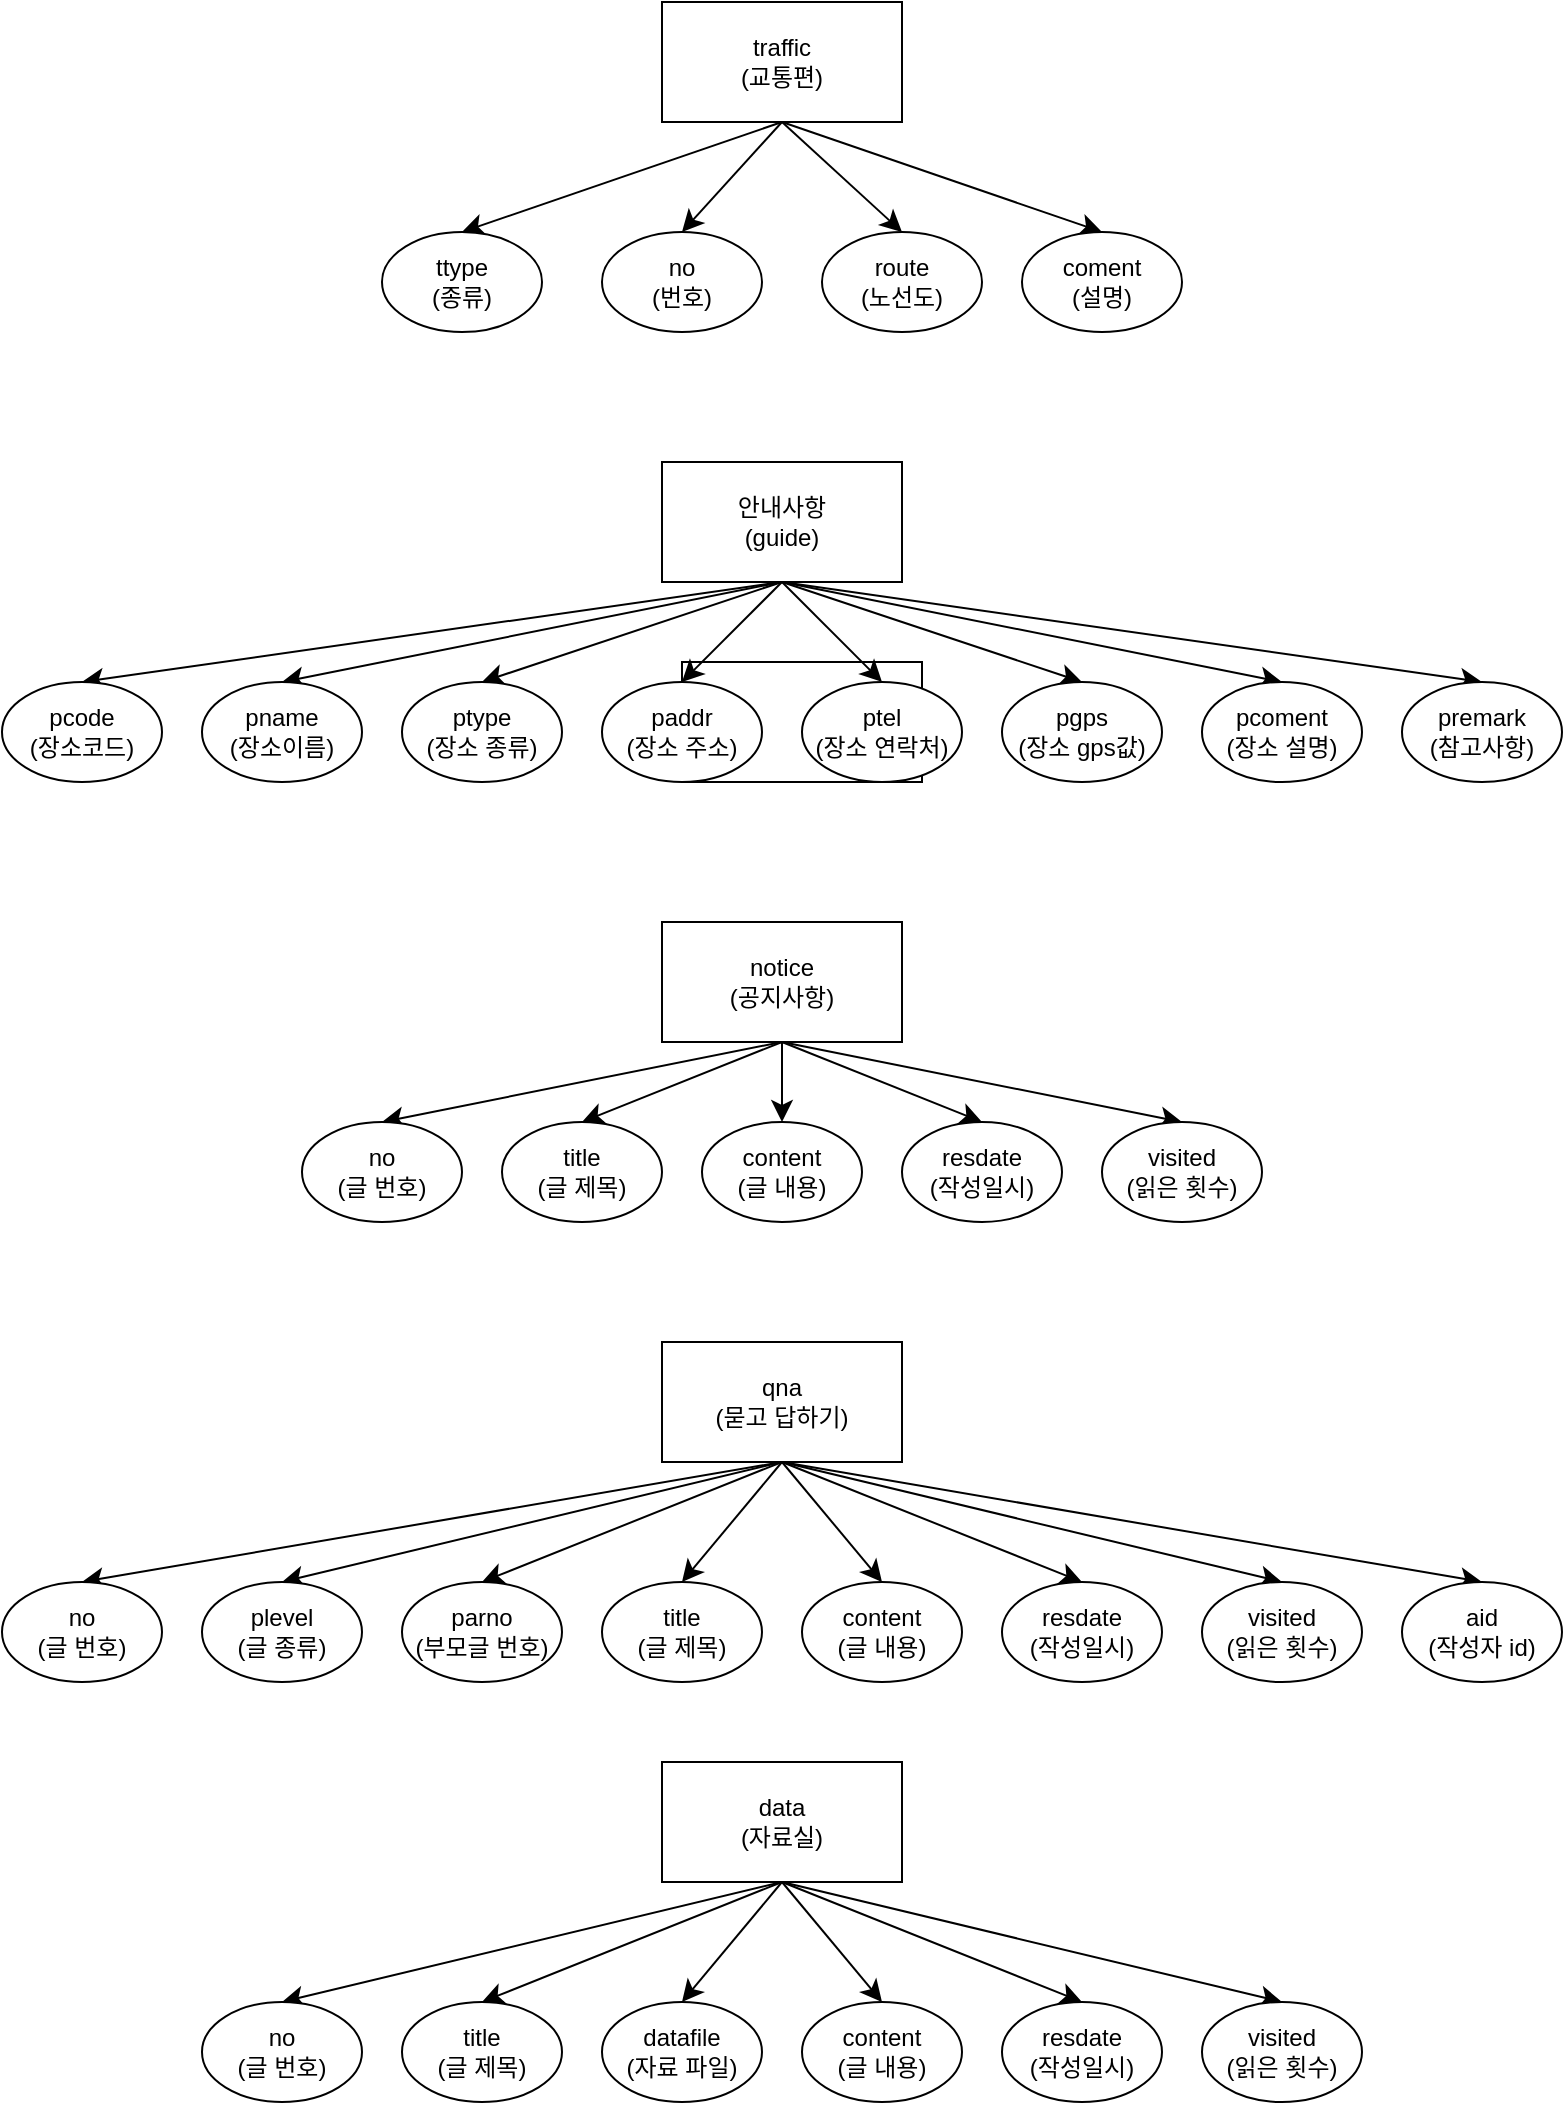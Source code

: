 <mxfile version="24.2.1" type="device">
  <diagram name="페이지-1" id="47vKFB3VLX7XfeOKEyLG">
    <mxGraphModel dx="1674" dy="830" grid="1" gridSize="10" guides="1" tooltips="1" connect="1" arrows="1" fold="1" page="1" pageScale="1" pageWidth="827" pageHeight="1169" math="0" shadow="0">
      <root>
        <mxCell id="0" />
        <mxCell id="1" parent="0" />
        <mxCell id="5orU53A0b2sqA4dqnFqH-1" value="" style="rounded=0;whiteSpace=wrap;html=1;" parent="1" vertex="1">
          <mxGeometry x="350" y="400" width="120" height="60" as="geometry" />
        </mxCell>
        <mxCell id="3YHKIk54glQ2s1RMrXVU-1" style="edgeStyle=none;curved=1;rounded=0;orthogonalLoop=1;jettySize=auto;html=1;exitX=0.5;exitY=1;exitDx=0;exitDy=0;entryX=0.5;entryY=0;entryDx=0;entryDy=0;fontSize=12;startSize=8;endSize=8;" edge="1" parent="1" source="3YHKIk54glQ2s1RMrXVU-5" target="3YHKIk54glQ2s1RMrXVU-6">
          <mxGeometry relative="1" as="geometry" />
        </mxCell>
        <mxCell id="3YHKIk54glQ2s1RMrXVU-2" style="edgeStyle=none;curved=1;rounded=0;orthogonalLoop=1;jettySize=auto;html=1;exitX=0.5;exitY=1;exitDx=0;exitDy=0;entryX=0.5;entryY=0;entryDx=0;entryDy=0;fontSize=12;startSize=8;endSize=8;" edge="1" parent="1" source="3YHKIk54glQ2s1RMrXVU-5" target="3YHKIk54glQ2s1RMrXVU-8">
          <mxGeometry relative="1" as="geometry" />
        </mxCell>
        <mxCell id="3YHKIk54glQ2s1RMrXVU-3" style="edgeStyle=none;curved=1;rounded=0;orthogonalLoop=1;jettySize=auto;html=1;exitX=0.5;exitY=1;exitDx=0;exitDy=0;entryX=0.5;entryY=0;entryDx=0;entryDy=0;fontSize=12;startSize=8;endSize=8;" edge="1" parent="1" source="3YHKIk54glQ2s1RMrXVU-5" target="3YHKIk54glQ2s1RMrXVU-7">
          <mxGeometry relative="1" as="geometry" />
        </mxCell>
        <mxCell id="3YHKIk54glQ2s1RMrXVU-4" style="edgeStyle=none;curved=1;rounded=0;orthogonalLoop=1;jettySize=auto;html=1;exitX=0.5;exitY=1;exitDx=0;exitDy=0;entryX=0.5;entryY=0;entryDx=0;entryDy=0;fontSize=12;startSize=8;endSize=8;" edge="1" parent="1" source="3YHKIk54glQ2s1RMrXVU-5" target="3YHKIk54glQ2s1RMrXVU-9">
          <mxGeometry relative="1" as="geometry" />
        </mxCell>
        <mxCell id="3YHKIk54glQ2s1RMrXVU-5" value="traffic&lt;br&gt;(교통편)" style="rounded=0;whiteSpace=wrap;html=1;" vertex="1" parent="1">
          <mxGeometry x="340" y="70" width="120" height="60" as="geometry" />
        </mxCell>
        <mxCell id="3YHKIk54glQ2s1RMrXVU-6" value="ttype&lt;br&gt;(종류)" style="ellipse;whiteSpace=wrap;html=1;" vertex="1" parent="1">
          <mxGeometry x="200" y="185" width="80" height="50" as="geometry" />
        </mxCell>
        <mxCell id="3YHKIk54glQ2s1RMrXVU-7" value="route&lt;br&gt;(노선도)" style="ellipse;whiteSpace=wrap;html=1;" vertex="1" parent="1">
          <mxGeometry x="420" y="185" width="80" height="50" as="geometry" />
        </mxCell>
        <mxCell id="3YHKIk54glQ2s1RMrXVU-8" value="no&lt;br&gt;(번호)" style="ellipse;whiteSpace=wrap;html=1;" vertex="1" parent="1">
          <mxGeometry x="310" y="185" width="80" height="50" as="geometry" />
        </mxCell>
        <mxCell id="3YHKIk54glQ2s1RMrXVU-9" value="coment&lt;br&gt;(설명)" style="ellipse;whiteSpace=wrap;html=1;" vertex="1" parent="1">
          <mxGeometry x="520" y="185" width="80" height="50" as="geometry" />
        </mxCell>
        <mxCell id="3YHKIk54glQ2s1RMrXVU-10" style="edgeStyle=none;curved=1;rounded=0;orthogonalLoop=1;jettySize=auto;html=1;exitX=0.5;exitY=1;exitDx=0;exitDy=0;entryX=0.5;entryY=0;entryDx=0;entryDy=0;fontSize=12;startSize=8;endSize=8;" edge="1" parent="1" source="3YHKIk54glQ2s1RMrXVU-18" target="3YHKIk54glQ2s1RMrXVU-19">
          <mxGeometry relative="1" as="geometry" />
        </mxCell>
        <mxCell id="3YHKIk54glQ2s1RMrXVU-11" style="edgeStyle=none;curved=1;rounded=0;orthogonalLoop=1;jettySize=auto;html=1;exitX=0.5;exitY=1;exitDx=0;exitDy=0;entryX=0.5;entryY=0;entryDx=0;entryDy=0;fontSize=12;startSize=8;endSize=8;" edge="1" parent="1" source="3YHKIk54glQ2s1RMrXVU-18" target="3YHKIk54glQ2s1RMrXVU-20">
          <mxGeometry relative="1" as="geometry" />
        </mxCell>
        <mxCell id="3YHKIk54glQ2s1RMrXVU-12" style="edgeStyle=none;curved=1;rounded=0;orthogonalLoop=1;jettySize=auto;html=1;exitX=0.5;exitY=1;exitDx=0;exitDy=0;entryX=0.5;entryY=0;entryDx=0;entryDy=0;fontSize=12;startSize=8;endSize=8;" edge="1" parent="1" source="3YHKIk54glQ2s1RMrXVU-18" target="3YHKIk54glQ2s1RMrXVU-21">
          <mxGeometry relative="1" as="geometry" />
        </mxCell>
        <mxCell id="3YHKIk54glQ2s1RMrXVU-13" style="edgeStyle=none;curved=1;rounded=0;orthogonalLoop=1;jettySize=auto;html=1;exitX=0.5;exitY=1;exitDx=0;exitDy=0;entryX=0.5;entryY=0;entryDx=0;entryDy=0;fontSize=12;startSize=8;endSize=8;" edge="1" parent="1" source="3YHKIk54glQ2s1RMrXVU-18" target="3YHKIk54glQ2s1RMrXVU-22">
          <mxGeometry relative="1" as="geometry" />
        </mxCell>
        <mxCell id="3YHKIk54glQ2s1RMrXVU-14" style="edgeStyle=none;curved=1;rounded=0;orthogonalLoop=1;jettySize=auto;html=1;exitX=0.5;exitY=1;exitDx=0;exitDy=0;entryX=0.5;entryY=0;entryDx=0;entryDy=0;fontSize=12;startSize=8;endSize=8;" edge="1" parent="1" source="3YHKIk54glQ2s1RMrXVU-18" target="3YHKIk54glQ2s1RMrXVU-23">
          <mxGeometry relative="1" as="geometry" />
        </mxCell>
        <mxCell id="3YHKIk54glQ2s1RMrXVU-15" style="edgeStyle=none;curved=1;rounded=0;orthogonalLoop=1;jettySize=auto;html=1;exitX=0.5;exitY=1;exitDx=0;exitDy=0;entryX=0.5;entryY=0;entryDx=0;entryDy=0;fontSize=12;startSize=8;endSize=8;" edge="1" parent="1" source="3YHKIk54glQ2s1RMrXVU-18" target="3YHKIk54glQ2s1RMrXVU-24">
          <mxGeometry relative="1" as="geometry" />
        </mxCell>
        <mxCell id="3YHKIk54glQ2s1RMrXVU-16" style="edgeStyle=none;curved=1;rounded=0;orthogonalLoop=1;jettySize=auto;html=1;exitX=0.5;exitY=1;exitDx=0;exitDy=0;entryX=0.5;entryY=0;entryDx=0;entryDy=0;fontSize=12;startSize=8;endSize=8;" edge="1" parent="1" source="3YHKIk54glQ2s1RMrXVU-18" target="3YHKIk54glQ2s1RMrXVU-25">
          <mxGeometry relative="1" as="geometry" />
        </mxCell>
        <mxCell id="3YHKIk54glQ2s1RMrXVU-17" style="edgeStyle=none;curved=1;rounded=0;orthogonalLoop=1;jettySize=auto;html=1;exitX=0.5;exitY=1;exitDx=0;exitDy=0;entryX=0.5;entryY=0;entryDx=0;entryDy=0;fontSize=12;startSize=8;endSize=8;" edge="1" parent="1" source="3YHKIk54glQ2s1RMrXVU-18" target="3YHKIk54glQ2s1RMrXVU-26">
          <mxGeometry relative="1" as="geometry" />
        </mxCell>
        <mxCell id="3YHKIk54glQ2s1RMrXVU-18" value="안내사항&lt;br&gt;(guide)" style="rounded=0;whiteSpace=wrap;html=1;" vertex="1" parent="1">
          <mxGeometry x="340" y="300" width="120" height="60" as="geometry" />
        </mxCell>
        <mxCell id="3YHKIk54glQ2s1RMrXVU-19" value="pcode&lt;br&gt;(장소코드)" style="ellipse;whiteSpace=wrap;html=1;" vertex="1" parent="1">
          <mxGeometry x="10" y="410" width="80" height="50" as="geometry" />
        </mxCell>
        <mxCell id="3YHKIk54glQ2s1RMrXVU-20" value="pname&lt;div&gt;(장소이름)&lt;/div&gt;" style="ellipse;whiteSpace=wrap;html=1;" vertex="1" parent="1">
          <mxGeometry x="110" y="410" width="80" height="50" as="geometry" />
        </mxCell>
        <mxCell id="3YHKIk54glQ2s1RMrXVU-21" value="ptype&lt;br&gt;(장소 종류)" style="ellipse;whiteSpace=wrap;html=1;" vertex="1" parent="1">
          <mxGeometry x="210" y="410" width="80" height="50" as="geometry" />
        </mxCell>
        <mxCell id="3YHKIk54glQ2s1RMrXVU-22" value="paddr&lt;div&gt;(장소 주소)&lt;/div&gt;" style="ellipse;whiteSpace=wrap;html=1;" vertex="1" parent="1">
          <mxGeometry x="310" y="410" width="80" height="50" as="geometry" />
        </mxCell>
        <mxCell id="3YHKIk54glQ2s1RMrXVU-23" value="ptel&lt;div&gt;(장소 연락처)&lt;/div&gt;" style="ellipse;whiteSpace=wrap;html=1;" vertex="1" parent="1">
          <mxGeometry x="410" y="410" width="80" height="50" as="geometry" />
        </mxCell>
        <mxCell id="3YHKIk54glQ2s1RMrXVU-24" value="pgps&lt;div&gt;(장소 gps값)&lt;/div&gt;" style="ellipse;whiteSpace=wrap;html=1;" vertex="1" parent="1">
          <mxGeometry x="510" y="410" width="80" height="50" as="geometry" />
        </mxCell>
        <mxCell id="3YHKIk54glQ2s1RMrXVU-25" value="pcoment&lt;div&gt;(장소 설명)&lt;/div&gt;" style="ellipse;whiteSpace=wrap;html=1;" vertex="1" parent="1">
          <mxGeometry x="610" y="410" width="80" height="50" as="geometry" />
        </mxCell>
        <mxCell id="3YHKIk54glQ2s1RMrXVU-26" value="premark&lt;div&gt;(참고사항)&lt;/div&gt;" style="ellipse;whiteSpace=wrap;html=1;" vertex="1" parent="1">
          <mxGeometry x="710" y="410" width="80" height="50" as="geometry" />
        </mxCell>
        <mxCell id="3YHKIk54glQ2s1RMrXVU-27" style="edgeStyle=none;curved=1;rounded=0;orthogonalLoop=1;jettySize=auto;html=1;exitX=0.5;exitY=1;exitDx=0;exitDy=0;entryX=0.5;entryY=0;entryDx=0;entryDy=0;fontSize=12;startSize=8;endSize=8;" edge="1" parent="1" source="3YHKIk54glQ2s1RMrXVU-32" target="3YHKIk54glQ2s1RMrXVU-33">
          <mxGeometry relative="1" as="geometry" />
        </mxCell>
        <mxCell id="3YHKIk54glQ2s1RMrXVU-28" style="edgeStyle=none;curved=1;rounded=0;orthogonalLoop=1;jettySize=auto;html=1;exitX=0.5;exitY=1;exitDx=0;exitDy=0;entryX=0.5;entryY=0;entryDx=0;entryDy=0;fontSize=12;startSize=8;endSize=8;" edge="1" parent="1" source="3YHKIk54glQ2s1RMrXVU-32" target="3YHKIk54glQ2s1RMrXVU-34">
          <mxGeometry relative="1" as="geometry" />
        </mxCell>
        <mxCell id="3YHKIk54glQ2s1RMrXVU-29" style="edgeStyle=none;curved=1;rounded=0;orthogonalLoop=1;jettySize=auto;html=1;exitX=0.5;exitY=1;exitDx=0;exitDy=0;entryX=0.5;entryY=0;entryDx=0;entryDy=0;fontSize=12;startSize=8;endSize=8;" edge="1" parent="1" source="3YHKIk54glQ2s1RMrXVU-32" target="3YHKIk54glQ2s1RMrXVU-35">
          <mxGeometry relative="1" as="geometry" />
        </mxCell>
        <mxCell id="3YHKIk54glQ2s1RMrXVU-30" style="edgeStyle=none;curved=1;rounded=0;orthogonalLoop=1;jettySize=auto;html=1;exitX=0.5;exitY=1;exitDx=0;exitDy=0;entryX=0.5;entryY=0;entryDx=0;entryDy=0;fontSize=12;startSize=8;endSize=8;" edge="1" parent="1" source="3YHKIk54glQ2s1RMrXVU-32" target="3YHKIk54glQ2s1RMrXVU-36">
          <mxGeometry relative="1" as="geometry" />
        </mxCell>
        <mxCell id="3YHKIk54glQ2s1RMrXVU-31" style="edgeStyle=none;curved=1;rounded=0;orthogonalLoop=1;jettySize=auto;html=1;exitX=0.5;exitY=1;exitDx=0;exitDy=0;entryX=0.5;entryY=0;entryDx=0;entryDy=0;fontSize=12;startSize=8;endSize=8;" edge="1" parent="1" source="3YHKIk54glQ2s1RMrXVU-32" target="3YHKIk54glQ2s1RMrXVU-37">
          <mxGeometry relative="1" as="geometry" />
        </mxCell>
        <mxCell id="3YHKIk54glQ2s1RMrXVU-32" value="notice&lt;div&gt;(공지사항)&lt;/div&gt;" style="rounded=0;whiteSpace=wrap;html=1;" vertex="1" parent="1">
          <mxGeometry x="340" y="530" width="120" height="60" as="geometry" />
        </mxCell>
        <mxCell id="3YHKIk54glQ2s1RMrXVU-33" value="no&lt;div&gt;(글 번호)&lt;/div&gt;" style="ellipse;whiteSpace=wrap;html=1;" vertex="1" parent="1">
          <mxGeometry x="160" y="630" width="80" height="50" as="geometry" />
        </mxCell>
        <mxCell id="3YHKIk54glQ2s1RMrXVU-34" value="&lt;span style=&quot;background-color: initial;&quot;&gt;title&lt;/span&gt;&lt;div&gt;&lt;span style=&quot;background-color: initial;&quot;&gt;(글 제목)&lt;/span&gt;&lt;/div&gt;" style="ellipse;whiteSpace=wrap;html=1;" vertex="1" parent="1">
          <mxGeometry x="260" y="630" width="80" height="50" as="geometry" />
        </mxCell>
        <mxCell id="3YHKIk54glQ2s1RMrXVU-35" value="content&lt;br&gt;&lt;div&gt;&lt;span style=&quot;background-color: initial;&quot;&gt;(글 내용)&lt;/span&gt;&lt;/div&gt;" style="ellipse;whiteSpace=wrap;html=1;" vertex="1" parent="1">
          <mxGeometry x="360" y="630" width="80" height="50" as="geometry" />
        </mxCell>
        <mxCell id="3YHKIk54glQ2s1RMrXVU-36" value="resdate&lt;div&gt;(작성일시)&lt;/div&gt;" style="ellipse;whiteSpace=wrap;html=1;" vertex="1" parent="1">
          <mxGeometry x="460" y="630" width="80" height="50" as="geometry" />
        </mxCell>
        <mxCell id="3YHKIk54glQ2s1RMrXVU-37" value="&lt;div&gt;visited&lt;/div&gt;&lt;div&gt;(읽은 횟수)&lt;/div&gt;" style="ellipse;whiteSpace=wrap;html=1;" vertex="1" parent="1">
          <mxGeometry x="560" y="630" width="80" height="50" as="geometry" />
        </mxCell>
        <mxCell id="3YHKIk54glQ2s1RMrXVU-38" style="edgeStyle=none;curved=1;rounded=0;orthogonalLoop=1;jettySize=auto;html=1;exitX=0.5;exitY=1;exitDx=0;exitDy=0;entryX=0.5;entryY=0;entryDx=0;entryDy=0;fontSize=12;startSize=8;endSize=8;" edge="1" parent="1" source="3YHKIk54glQ2s1RMrXVU-46" target="3YHKIk54glQ2s1RMrXVU-47">
          <mxGeometry relative="1" as="geometry" />
        </mxCell>
        <mxCell id="3YHKIk54glQ2s1RMrXVU-39" style="edgeStyle=none;curved=1;rounded=0;orthogonalLoop=1;jettySize=auto;html=1;exitX=0.5;exitY=1;exitDx=0;exitDy=0;entryX=0.5;entryY=0;entryDx=0;entryDy=0;fontSize=12;startSize=8;endSize=8;" edge="1" parent="1" source="3YHKIk54glQ2s1RMrXVU-46" target="3YHKIk54glQ2s1RMrXVU-49">
          <mxGeometry relative="1" as="geometry" />
        </mxCell>
        <mxCell id="3YHKIk54glQ2s1RMrXVU-40" style="edgeStyle=none;curved=1;rounded=0;orthogonalLoop=1;jettySize=auto;html=1;exitX=0.5;exitY=1;exitDx=0;exitDy=0;entryX=0.5;entryY=0;entryDx=0;entryDy=0;fontSize=12;startSize=8;endSize=8;" edge="1" parent="1" source="3YHKIk54glQ2s1RMrXVU-46" target="3YHKIk54glQ2s1RMrXVU-48">
          <mxGeometry relative="1" as="geometry" />
        </mxCell>
        <mxCell id="3YHKIk54glQ2s1RMrXVU-41" style="edgeStyle=none;curved=1;rounded=0;orthogonalLoop=1;jettySize=auto;html=1;exitX=0.5;exitY=1;exitDx=0;exitDy=0;entryX=0.5;entryY=0;entryDx=0;entryDy=0;fontSize=12;startSize=8;endSize=8;" edge="1" parent="1" source="3YHKIk54glQ2s1RMrXVU-46" target="3YHKIk54glQ2s1RMrXVU-50">
          <mxGeometry relative="1" as="geometry" />
        </mxCell>
        <mxCell id="3YHKIk54glQ2s1RMrXVU-42" style="edgeStyle=none;curved=1;rounded=0;orthogonalLoop=1;jettySize=auto;html=1;exitX=0.5;exitY=1;exitDx=0;exitDy=0;entryX=0.5;entryY=0;entryDx=0;entryDy=0;fontSize=12;startSize=8;endSize=8;" edge="1" parent="1" source="3YHKIk54glQ2s1RMrXVU-46" target="3YHKIk54glQ2s1RMrXVU-51">
          <mxGeometry relative="1" as="geometry" />
        </mxCell>
        <mxCell id="3YHKIk54glQ2s1RMrXVU-43" style="edgeStyle=none;curved=1;rounded=0;orthogonalLoop=1;jettySize=auto;html=1;exitX=0.5;exitY=1;exitDx=0;exitDy=0;entryX=0.5;entryY=0;entryDx=0;entryDy=0;fontSize=12;startSize=8;endSize=8;" edge="1" parent="1" source="3YHKIk54glQ2s1RMrXVU-46" target="3YHKIk54glQ2s1RMrXVU-52">
          <mxGeometry relative="1" as="geometry" />
        </mxCell>
        <mxCell id="3YHKIk54glQ2s1RMrXVU-44" style="edgeStyle=none;curved=1;rounded=0;orthogonalLoop=1;jettySize=auto;html=1;exitX=0.5;exitY=1;exitDx=0;exitDy=0;entryX=0.5;entryY=0;entryDx=0;entryDy=0;fontSize=12;startSize=8;endSize=8;" edge="1" parent="1" source="3YHKIk54glQ2s1RMrXVU-46" target="3YHKIk54glQ2s1RMrXVU-53">
          <mxGeometry relative="1" as="geometry" />
        </mxCell>
        <mxCell id="3YHKIk54glQ2s1RMrXVU-45" style="edgeStyle=none;curved=1;rounded=0;orthogonalLoop=1;jettySize=auto;html=1;exitX=0.5;exitY=1;exitDx=0;exitDy=0;entryX=0.5;entryY=0;entryDx=0;entryDy=0;fontSize=12;startSize=8;endSize=8;" edge="1" parent="1" source="3YHKIk54glQ2s1RMrXVU-46" target="3YHKIk54glQ2s1RMrXVU-54">
          <mxGeometry relative="1" as="geometry" />
        </mxCell>
        <mxCell id="3YHKIk54glQ2s1RMrXVU-46" value="&lt;div&gt;qna&lt;/div&gt;&lt;div&gt;(묻고 답하기)&lt;/div&gt;" style="rounded=0;whiteSpace=wrap;html=1;" vertex="1" parent="1">
          <mxGeometry x="340" y="740" width="120" height="60" as="geometry" />
        </mxCell>
        <mxCell id="3YHKIk54glQ2s1RMrXVU-47" value="no&lt;div&gt;(글 번호)&lt;/div&gt;" style="ellipse;whiteSpace=wrap;html=1;" vertex="1" parent="1">
          <mxGeometry x="10" y="860" width="80" height="50" as="geometry" />
        </mxCell>
        <mxCell id="3YHKIk54glQ2s1RMrXVU-48" value="parno&lt;br&gt;&lt;div&gt;&lt;span style=&quot;background-color: initial;&quot;&gt;(부모글 번호)&lt;/span&gt;&lt;/div&gt;" style="ellipse;whiteSpace=wrap;html=1;" vertex="1" parent="1">
          <mxGeometry x="210" y="860" width="80" height="50" as="geometry" />
        </mxCell>
        <mxCell id="3YHKIk54glQ2s1RMrXVU-49" value="plevel&lt;br&gt;&lt;div&gt;&lt;span style=&quot;background-color: initial;&quot;&gt;(글 종류)&lt;/span&gt;&lt;/div&gt;" style="ellipse;whiteSpace=wrap;html=1;" vertex="1" parent="1">
          <mxGeometry x="110" y="860" width="80" height="50" as="geometry" />
        </mxCell>
        <mxCell id="3YHKIk54glQ2s1RMrXVU-50" value="&lt;div&gt;title&lt;/div&gt;&lt;div&gt;(글 제목)&lt;/div&gt;" style="ellipse;whiteSpace=wrap;html=1;" vertex="1" parent="1">
          <mxGeometry x="310" y="860" width="80" height="50" as="geometry" />
        </mxCell>
        <mxCell id="3YHKIk54glQ2s1RMrXVU-51" value="&lt;div&gt;content&lt;/div&gt;&lt;div&gt;(글 내용)&lt;/div&gt;" style="ellipse;whiteSpace=wrap;html=1;" vertex="1" parent="1">
          <mxGeometry x="410" y="860" width="80" height="50" as="geometry" />
        </mxCell>
        <mxCell id="3YHKIk54glQ2s1RMrXVU-52" value="resdate&lt;div&gt;(작성일시)&lt;/div&gt;" style="ellipse;whiteSpace=wrap;html=1;" vertex="1" parent="1">
          <mxGeometry x="510" y="860" width="80" height="50" as="geometry" />
        </mxCell>
        <mxCell id="3YHKIk54glQ2s1RMrXVU-53" value="&lt;div&gt;visited&lt;/div&gt;&lt;div&gt;(읽은 횟수)&lt;/div&gt;" style="ellipse;whiteSpace=wrap;html=1;" vertex="1" parent="1">
          <mxGeometry x="610" y="860" width="80" height="50" as="geometry" />
        </mxCell>
        <mxCell id="3YHKIk54glQ2s1RMrXVU-54" value="&lt;div&gt;aid&lt;/div&gt;&lt;div&gt;(작성자 id)&lt;/div&gt;" style="ellipse;whiteSpace=wrap;html=1;" vertex="1" parent="1">
          <mxGeometry x="710" y="860" width="80" height="50" as="geometry" />
        </mxCell>
        <mxCell id="3YHKIk54glQ2s1RMrXVU-55" style="edgeStyle=none;curved=1;rounded=0;orthogonalLoop=1;jettySize=auto;html=1;exitX=0.5;exitY=1;exitDx=0;exitDy=0;entryX=0.5;entryY=0;entryDx=0;entryDy=0;fontSize=12;startSize=8;endSize=8;" edge="1" parent="1" source="3YHKIk54glQ2s1RMrXVU-61" target="3YHKIk54glQ2s1RMrXVU-62">
          <mxGeometry relative="1" as="geometry" />
        </mxCell>
        <mxCell id="3YHKIk54glQ2s1RMrXVU-56" style="edgeStyle=none;curved=1;rounded=0;orthogonalLoop=1;jettySize=auto;html=1;exitX=0.5;exitY=1;exitDx=0;exitDy=0;entryX=0.5;entryY=0;entryDx=0;entryDy=0;fontSize=12;startSize=8;endSize=8;" edge="1" parent="1" source="3YHKIk54glQ2s1RMrXVU-61" target="3YHKIk54glQ2s1RMrXVU-63">
          <mxGeometry relative="1" as="geometry" />
        </mxCell>
        <mxCell id="3YHKIk54glQ2s1RMrXVU-57" style="edgeStyle=none;curved=1;rounded=0;orthogonalLoop=1;jettySize=auto;html=1;exitX=0.5;exitY=1;exitDx=0;exitDy=0;entryX=0.5;entryY=0;entryDx=0;entryDy=0;fontSize=12;startSize=8;endSize=8;" edge="1" parent="1" source="3YHKIk54glQ2s1RMrXVU-61" target="3YHKIk54glQ2s1RMrXVU-64">
          <mxGeometry relative="1" as="geometry" />
        </mxCell>
        <mxCell id="3YHKIk54glQ2s1RMrXVU-58" style="edgeStyle=none;curved=1;rounded=0;orthogonalLoop=1;jettySize=auto;html=1;exitX=0.5;exitY=1;exitDx=0;exitDy=0;entryX=0.5;entryY=0;entryDx=0;entryDy=0;fontSize=12;startSize=8;endSize=8;" edge="1" parent="1" source="3YHKIk54glQ2s1RMrXVU-61" target="3YHKIk54glQ2s1RMrXVU-65">
          <mxGeometry relative="1" as="geometry" />
        </mxCell>
        <mxCell id="3YHKIk54glQ2s1RMrXVU-59" style="edgeStyle=none;curved=1;rounded=0;orthogonalLoop=1;jettySize=auto;html=1;exitX=0.5;exitY=1;exitDx=0;exitDy=0;entryX=0.5;entryY=0;entryDx=0;entryDy=0;fontSize=12;startSize=8;endSize=8;" edge="1" parent="1" source="3YHKIk54glQ2s1RMrXVU-61" target="3YHKIk54glQ2s1RMrXVU-66">
          <mxGeometry relative="1" as="geometry" />
        </mxCell>
        <mxCell id="3YHKIk54glQ2s1RMrXVU-60" style="edgeStyle=none;curved=1;rounded=0;orthogonalLoop=1;jettySize=auto;html=1;exitX=0.5;exitY=1;exitDx=0;exitDy=0;entryX=0.5;entryY=0;entryDx=0;entryDy=0;fontSize=12;startSize=8;endSize=8;" edge="1" parent="1" source="3YHKIk54glQ2s1RMrXVU-61" target="3YHKIk54glQ2s1RMrXVU-67">
          <mxGeometry relative="1" as="geometry" />
        </mxCell>
        <mxCell id="3YHKIk54glQ2s1RMrXVU-61" value="&lt;div&gt;data&lt;/div&gt;&lt;div&gt;(자료실)&lt;/div&gt;" style="rounded=0;whiteSpace=wrap;html=1;" vertex="1" parent="1">
          <mxGeometry x="340" y="950" width="120" height="60" as="geometry" />
        </mxCell>
        <mxCell id="3YHKIk54glQ2s1RMrXVU-62" value="no&lt;div&gt;(글 번호)&lt;/div&gt;" style="ellipse;whiteSpace=wrap;html=1;" vertex="1" parent="1">
          <mxGeometry x="110" y="1070" width="80" height="50" as="geometry" />
        </mxCell>
        <mxCell id="3YHKIk54glQ2s1RMrXVU-63" value="&lt;div&gt;title&lt;/div&gt;&lt;div&gt;(글 제목)&lt;/div&gt;" style="ellipse;whiteSpace=wrap;html=1;" vertex="1" parent="1">
          <mxGeometry x="210" y="1070" width="80" height="50" as="geometry" />
        </mxCell>
        <mxCell id="3YHKIk54glQ2s1RMrXVU-64" value="&lt;div&gt;content&lt;/div&gt;&lt;div&gt;(글 내용)&lt;/div&gt;" style="ellipse;whiteSpace=wrap;html=1;" vertex="1" parent="1">
          <mxGeometry x="410" y="1070" width="80" height="50" as="geometry" />
        </mxCell>
        <mxCell id="3YHKIk54glQ2s1RMrXVU-65" value="resdate&lt;div&gt;(작성일시)&lt;/div&gt;" style="ellipse;whiteSpace=wrap;html=1;" vertex="1" parent="1">
          <mxGeometry x="510" y="1070" width="80" height="50" as="geometry" />
        </mxCell>
        <mxCell id="3YHKIk54glQ2s1RMrXVU-66" value="&lt;div&gt;visited&lt;/div&gt;&lt;div&gt;(읽은 횟수)&lt;/div&gt;" style="ellipse;whiteSpace=wrap;html=1;" vertex="1" parent="1">
          <mxGeometry x="610" y="1070" width="80" height="50" as="geometry" />
        </mxCell>
        <mxCell id="3YHKIk54glQ2s1RMrXVU-67" value="&lt;div&gt;datafile&lt;/div&gt;&lt;div&gt;(자료 파일)&lt;/div&gt;" style="ellipse;whiteSpace=wrap;html=1;" vertex="1" parent="1">
          <mxGeometry x="310" y="1070" width="80" height="50" as="geometry" />
        </mxCell>
      </root>
    </mxGraphModel>
  </diagram>
</mxfile>

